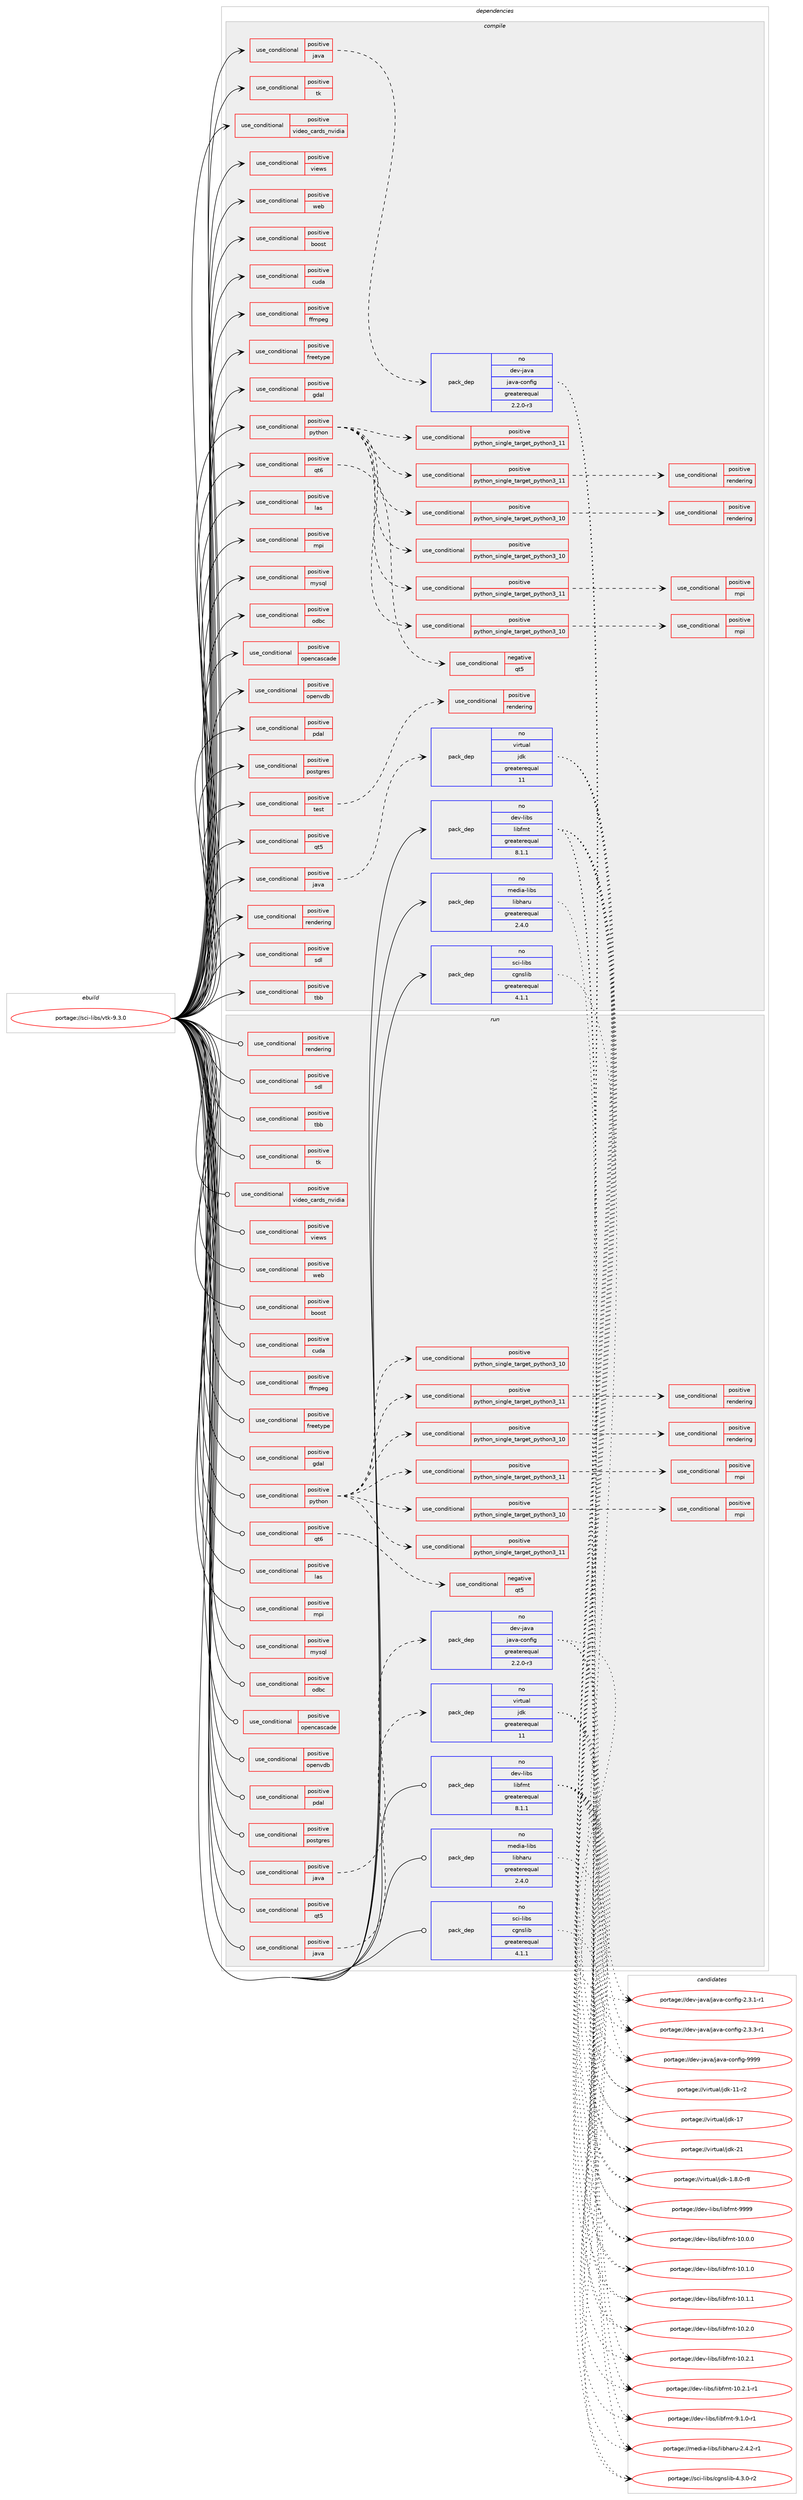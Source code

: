 digraph prolog {

# *************
# Graph options
# *************

newrank=true;
concentrate=true;
compound=true;
graph [rankdir=LR,fontname=Helvetica,fontsize=10,ranksep=1.5];#, ranksep=2.5, nodesep=0.2];
edge  [arrowhead=vee];
node  [fontname=Helvetica,fontsize=10];

# **********
# The ebuild
# **********

subgraph cluster_leftcol {
color=gray;
rank=same;
label=<<i>ebuild</i>>;
id [label="portage://sci-libs/vtk-9.3.0", color=red, width=4, href="../sci-libs/vtk-9.3.0.svg"];
}

# ****************
# The dependencies
# ****************

subgraph cluster_midcol {
color=gray;
label=<<i>dependencies</i>>;
subgraph cluster_compile {
fillcolor="#eeeeee";
style=filled;
label=<<i>compile</i>>;
subgraph cond11267 {
dependency16524 [label=<<TABLE BORDER="0" CELLBORDER="1" CELLSPACING="0" CELLPADDING="4"><TR><TD ROWSPAN="3" CELLPADDING="10">use_conditional</TD></TR><TR><TD>positive</TD></TR><TR><TD>boost</TD></TR></TABLE>>, shape=none, color=red];
# *** BEGIN UNKNOWN DEPENDENCY TYPE (TODO) ***
# dependency16524 -> package_dependency(portage://sci-libs/vtk-9.3.0,install,no,dev-libs,boost,none,[,,],any_same_slot,[use(optenable(mpi),none)])
# *** END UNKNOWN DEPENDENCY TYPE (TODO) ***

}
id:e -> dependency16524:w [weight=20,style="solid",arrowhead="vee"];
subgraph cond11268 {
dependency16525 [label=<<TABLE BORDER="0" CELLBORDER="1" CELLSPACING="0" CELLPADDING="4"><TR><TD ROWSPAN="3" CELLPADDING="10">use_conditional</TD></TR><TR><TD>positive</TD></TR><TR><TD>cuda</TD></TR></TABLE>>, shape=none, color=red];
# *** BEGIN UNKNOWN DEPENDENCY TYPE (TODO) ***
# dependency16525 -> package_dependency(portage://sci-libs/vtk-9.3.0,install,no,dev-util,nvidia-cuda-toolkit,none,[,,],any_same_slot,[])
# *** END UNKNOWN DEPENDENCY TYPE (TODO) ***

}
id:e -> dependency16525:w [weight=20,style="solid",arrowhead="vee"];
subgraph cond11269 {
dependency16526 [label=<<TABLE BORDER="0" CELLBORDER="1" CELLSPACING="0" CELLPADDING="4"><TR><TD ROWSPAN="3" CELLPADDING="10">use_conditional</TD></TR><TR><TD>positive</TD></TR><TR><TD>ffmpeg</TD></TR></TABLE>>, shape=none, color=red];
# *** BEGIN UNKNOWN DEPENDENCY TYPE (TODO) ***
# dependency16526 -> package_dependency(portage://sci-libs/vtk-9.3.0,install,no,media-video,ffmpeg,none,[,,],any_same_slot,[])
# *** END UNKNOWN DEPENDENCY TYPE (TODO) ***

}
id:e -> dependency16526:w [weight=20,style="solid",arrowhead="vee"];
subgraph cond11270 {
dependency16527 [label=<<TABLE BORDER="0" CELLBORDER="1" CELLSPACING="0" CELLPADDING="4"><TR><TD ROWSPAN="3" CELLPADDING="10">use_conditional</TD></TR><TR><TD>positive</TD></TR><TR><TD>freetype</TD></TR></TABLE>>, shape=none, color=red];
# *** BEGIN UNKNOWN DEPENDENCY TYPE (TODO) ***
# dependency16527 -> package_dependency(portage://sci-libs/vtk-9.3.0,install,no,media-libs,fontconfig,none,[,,],[],[])
# *** END UNKNOWN DEPENDENCY TYPE (TODO) ***

}
id:e -> dependency16527:w [weight=20,style="solid",arrowhead="vee"];
subgraph cond11271 {
dependency16528 [label=<<TABLE BORDER="0" CELLBORDER="1" CELLSPACING="0" CELLPADDING="4"><TR><TD ROWSPAN="3" CELLPADDING="10">use_conditional</TD></TR><TR><TD>positive</TD></TR><TR><TD>gdal</TD></TR></TABLE>>, shape=none, color=red];
# *** BEGIN UNKNOWN DEPENDENCY TYPE (TODO) ***
# dependency16528 -> package_dependency(portage://sci-libs/vtk-9.3.0,install,no,sci-libs,gdal,none,[,,],any_same_slot,[])
# *** END UNKNOWN DEPENDENCY TYPE (TODO) ***

}
id:e -> dependency16528:w [weight=20,style="solid",arrowhead="vee"];
subgraph cond11272 {
dependency16529 [label=<<TABLE BORDER="0" CELLBORDER="1" CELLSPACING="0" CELLPADDING="4"><TR><TD ROWSPAN="3" CELLPADDING="10">use_conditional</TD></TR><TR><TD>positive</TD></TR><TR><TD>java</TD></TR></TABLE>>, shape=none, color=red];
subgraph pack5094 {
dependency16530 [label=<<TABLE BORDER="0" CELLBORDER="1" CELLSPACING="0" CELLPADDING="4" WIDTH="220"><TR><TD ROWSPAN="6" CELLPADDING="30">pack_dep</TD></TR><TR><TD WIDTH="110">no</TD></TR><TR><TD>dev-java</TD></TR><TR><TD>java-config</TD></TR><TR><TD>greaterequal</TD></TR><TR><TD>2.2.0-r3</TD></TR></TABLE>>, shape=none, color=blue];
}
dependency16529:e -> dependency16530:w [weight=20,style="dashed",arrowhead="vee"];
}
id:e -> dependency16529:w [weight=20,style="solid",arrowhead="vee"];
subgraph cond11273 {
dependency16531 [label=<<TABLE BORDER="0" CELLBORDER="1" CELLSPACING="0" CELLPADDING="4"><TR><TD ROWSPAN="3" CELLPADDING="10">use_conditional</TD></TR><TR><TD>positive</TD></TR><TR><TD>java</TD></TR></TABLE>>, shape=none, color=red];
subgraph pack5095 {
dependency16532 [label=<<TABLE BORDER="0" CELLBORDER="1" CELLSPACING="0" CELLPADDING="4" WIDTH="220"><TR><TD ROWSPAN="6" CELLPADDING="30">pack_dep</TD></TR><TR><TD WIDTH="110">no</TD></TR><TR><TD>virtual</TD></TR><TR><TD>jdk</TD></TR><TR><TD>greaterequal</TD></TR><TR><TD>11</TD></TR></TABLE>>, shape=none, color=blue];
}
dependency16531:e -> dependency16532:w [weight=20,style="dashed",arrowhead="vee"];
}
id:e -> dependency16531:w [weight=20,style="solid",arrowhead="vee"];
subgraph cond11274 {
dependency16533 [label=<<TABLE BORDER="0" CELLBORDER="1" CELLSPACING="0" CELLPADDING="4"><TR><TD ROWSPAN="3" CELLPADDING="10">use_conditional</TD></TR><TR><TD>positive</TD></TR><TR><TD>las</TD></TR></TABLE>>, shape=none, color=red];
# *** BEGIN UNKNOWN DEPENDENCY TYPE (TODO) ***
# dependency16533 -> package_dependency(portage://sci-libs/vtk-9.3.0,install,no,sci-geosciences,liblas,none,[,,],[],[])
# *** END UNKNOWN DEPENDENCY TYPE (TODO) ***

}
id:e -> dependency16533:w [weight=20,style="solid",arrowhead="vee"];
subgraph cond11275 {
dependency16534 [label=<<TABLE BORDER="0" CELLBORDER="1" CELLSPACING="0" CELLPADDING="4"><TR><TD ROWSPAN="3" CELLPADDING="10">use_conditional</TD></TR><TR><TD>positive</TD></TR><TR><TD>mpi</TD></TR></TABLE>>, shape=none, color=red];
# *** BEGIN UNKNOWN DEPENDENCY TYPE (TODO) ***
# dependency16534 -> package_dependency(portage://sci-libs/vtk-9.3.0,install,no,virtual,mpi,none,[,,],[],[use(enable(cxx),none),use(enable(romio),none)])
# *** END UNKNOWN DEPENDENCY TYPE (TODO) ***

}
id:e -> dependency16534:w [weight=20,style="solid",arrowhead="vee"];
subgraph cond11276 {
dependency16535 [label=<<TABLE BORDER="0" CELLBORDER="1" CELLSPACING="0" CELLPADDING="4"><TR><TD ROWSPAN="3" CELLPADDING="10">use_conditional</TD></TR><TR><TD>positive</TD></TR><TR><TD>mysql</TD></TR></TABLE>>, shape=none, color=red];
# *** BEGIN UNKNOWN DEPENDENCY TYPE (TODO) ***
# dependency16535 -> package_dependency(portage://sci-libs/vtk-9.3.0,install,no,dev-db,mariadb-connector-c,none,[,,],[],[])
# *** END UNKNOWN DEPENDENCY TYPE (TODO) ***

}
id:e -> dependency16535:w [weight=20,style="solid",arrowhead="vee"];
subgraph cond11277 {
dependency16536 [label=<<TABLE BORDER="0" CELLBORDER="1" CELLSPACING="0" CELLPADDING="4"><TR><TD ROWSPAN="3" CELLPADDING="10">use_conditional</TD></TR><TR><TD>positive</TD></TR><TR><TD>odbc</TD></TR></TABLE>>, shape=none, color=red];
# *** BEGIN UNKNOWN DEPENDENCY TYPE (TODO) ***
# dependency16536 -> package_dependency(portage://sci-libs/vtk-9.3.0,install,no,dev-db,unixODBC,none,[,,],[],[])
# *** END UNKNOWN DEPENDENCY TYPE (TODO) ***

}
id:e -> dependency16536:w [weight=20,style="solid",arrowhead="vee"];
subgraph cond11278 {
dependency16537 [label=<<TABLE BORDER="0" CELLBORDER="1" CELLSPACING="0" CELLPADDING="4"><TR><TD ROWSPAN="3" CELLPADDING="10">use_conditional</TD></TR><TR><TD>positive</TD></TR><TR><TD>opencascade</TD></TR></TABLE>>, shape=none, color=red];
# *** BEGIN UNKNOWN DEPENDENCY TYPE (TODO) ***
# dependency16537 -> package_dependency(portage://sci-libs/vtk-9.3.0,install,no,sci-libs,opencascade,none,[,,],any_same_slot,[])
# *** END UNKNOWN DEPENDENCY TYPE (TODO) ***

}
id:e -> dependency16537:w [weight=20,style="solid",arrowhead="vee"];
subgraph cond11279 {
dependency16538 [label=<<TABLE BORDER="0" CELLBORDER="1" CELLSPACING="0" CELLPADDING="4"><TR><TD ROWSPAN="3" CELLPADDING="10">use_conditional</TD></TR><TR><TD>positive</TD></TR><TR><TD>openvdb</TD></TR></TABLE>>, shape=none, color=red];
# *** BEGIN UNKNOWN DEPENDENCY TYPE (TODO) ***
# dependency16538 -> package_dependency(portage://sci-libs/vtk-9.3.0,install,no,media-gfx,openvdb,none,[,,],any_same_slot,[])
# *** END UNKNOWN DEPENDENCY TYPE (TODO) ***

}
id:e -> dependency16538:w [weight=20,style="solid",arrowhead="vee"];
subgraph cond11280 {
dependency16539 [label=<<TABLE BORDER="0" CELLBORDER="1" CELLSPACING="0" CELLPADDING="4"><TR><TD ROWSPAN="3" CELLPADDING="10">use_conditional</TD></TR><TR><TD>positive</TD></TR><TR><TD>pdal</TD></TR></TABLE>>, shape=none, color=red];
# *** BEGIN UNKNOWN DEPENDENCY TYPE (TODO) ***
# dependency16539 -> package_dependency(portage://sci-libs/vtk-9.3.0,install,no,sci-libs,pdal,none,[,,],any_same_slot,[])
# *** END UNKNOWN DEPENDENCY TYPE (TODO) ***

}
id:e -> dependency16539:w [weight=20,style="solid",arrowhead="vee"];
subgraph cond11281 {
dependency16540 [label=<<TABLE BORDER="0" CELLBORDER="1" CELLSPACING="0" CELLPADDING="4"><TR><TD ROWSPAN="3" CELLPADDING="10">use_conditional</TD></TR><TR><TD>positive</TD></TR><TR><TD>postgres</TD></TR></TABLE>>, shape=none, color=red];
# *** BEGIN UNKNOWN DEPENDENCY TYPE (TODO) ***
# dependency16540 -> package_dependency(portage://sci-libs/vtk-9.3.0,install,no,dev-db,postgresql,none,[,,],any_same_slot,[])
# *** END UNKNOWN DEPENDENCY TYPE (TODO) ***

}
id:e -> dependency16540:w [weight=20,style="solid",arrowhead="vee"];
subgraph cond11282 {
dependency16541 [label=<<TABLE BORDER="0" CELLBORDER="1" CELLSPACING="0" CELLPADDING="4"><TR><TD ROWSPAN="3" CELLPADDING="10">use_conditional</TD></TR><TR><TD>positive</TD></TR><TR><TD>python</TD></TR></TABLE>>, shape=none, color=red];
subgraph cond11283 {
dependency16542 [label=<<TABLE BORDER="0" CELLBORDER="1" CELLSPACING="0" CELLPADDING="4"><TR><TD ROWSPAN="3" CELLPADDING="10">use_conditional</TD></TR><TR><TD>positive</TD></TR><TR><TD>python_single_target_python3_10</TD></TR></TABLE>>, shape=none, color=red];
# *** BEGIN UNKNOWN DEPENDENCY TYPE (TODO) ***
# dependency16542 -> package_dependency(portage://sci-libs/vtk-9.3.0,install,no,dev-lang,python,none,[,,],[slot(3.10)],[])
# *** END UNKNOWN DEPENDENCY TYPE (TODO) ***

}
dependency16541:e -> dependency16542:w [weight=20,style="dashed",arrowhead="vee"];
subgraph cond11284 {
dependency16543 [label=<<TABLE BORDER="0" CELLBORDER="1" CELLSPACING="0" CELLPADDING="4"><TR><TD ROWSPAN="3" CELLPADDING="10">use_conditional</TD></TR><TR><TD>positive</TD></TR><TR><TD>python_single_target_python3_11</TD></TR></TABLE>>, shape=none, color=red];
# *** BEGIN UNKNOWN DEPENDENCY TYPE (TODO) ***
# dependency16543 -> package_dependency(portage://sci-libs/vtk-9.3.0,install,no,dev-lang,python,none,[,,],[slot(3.11)],[])
# *** END UNKNOWN DEPENDENCY TYPE (TODO) ***

}
dependency16541:e -> dependency16543:w [weight=20,style="dashed",arrowhead="vee"];
subgraph cond11285 {
dependency16544 [label=<<TABLE BORDER="0" CELLBORDER="1" CELLSPACING="0" CELLPADDING="4"><TR><TD ROWSPAN="3" CELLPADDING="10">use_conditional</TD></TR><TR><TD>positive</TD></TR><TR><TD>python_single_target_python3_10</TD></TR></TABLE>>, shape=none, color=red];
subgraph cond11286 {
dependency16545 [label=<<TABLE BORDER="0" CELLBORDER="1" CELLSPACING="0" CELLPADDING="4"><TR><TD ROWSPAN="3" CELLPADDING="10">use_conditional</TD></TR><TR><TD>positive</TD></TR><TR><TD>mpi</TD></TR></TABLE>>, shape=none, color=red];
# *** BEGIN UNKNOWN DEPENDENCY TYPE (TODO) ***
# dependency16545 -> package_dependency(portage://sci-libs/vtk-9.3.0,install,no,dev-python,mpi4py,none,[,,],[],[use(enable(python_targets_python3_10),negative)])
# *** END UNKNOWN DEPENDENCY TYPE (TODO) ***

}
dependency16544:e -> dependency16545:w [weight=20,style="dashed",arrowhead="vee"];
}
dependency16541:e -> dependency16544:w [weight=20,style="dashed",arrowhead="vee"];
subgraph cond11287 {
dependency16546 [label=<<TABLE BORDER="0" CELLBORDER="1" CELLSPACING="0" CELLPADDING="4"><TR><TD ROWSPAN="3" CELLPADDING="10">use_conditional</TD></TR><TR><TD>positive</TD></TR><TR><TD>python_single_target_python3_11</TD></TR></TABLE>>, shape=none, color=red];
subgraph cond11288 {
dependency16547 [label=<<TABLE BORDER="0" CELLBORDER="1" CELLSPACING="0" CELLPADDING="4"><TR><TD ROWSPAN="3" CELLPADDING="10">use_conditional</TD></TR><TR><TD>positive</TD></TR><TR><TD>mpi</TD></TR></TABLE>>, shape=none, color=red];
# *** BEGIN UNKNOWN DEPENDENCY TYPE (TODO) ***
# dependency16547 -> package_dependency(portage://sci-libs/vtk-9.3.0,install,no,dev-python,mpi4py,none,[,,],[],[use(enable(python_targets_python3_11),negative)])
# *** END UNKNOWN DEPENDENCY TYPE (TODO) ***

}
dependency16546:e -> dependency16547:w [weight=20,style="dashed",arrowhead="vee"];
}
dependency16541:e -> dependency16546:w [weight=20,style="dashed",arrowhead="vee"];
subgraph cond11289 {
dependency16548 [label=<<TABLE BORDER="0" CELLBORDER="1" CELLSPACING="0" CELLPADDING="4"><TR><TD ROWSPAN="3" CELLPADDING="10">use_conditional</TD></TR><TR><TD>positive</TD></TR><TR><TD>python_single_target_python3_10</TD></TR></TABLE>>, shape=none, color=red];
subgraph cond11290 {
dependency16549 [label=<<TABLE BORDER="0" CELLBORDER="1" CELLSPACING="0" CELLPADDING="4"><TR><TD ROWSPAN="3" CELLPADDING="10">use_conditional</TD></TR><TR><TD>positive</TD></TR><TR><TD>rendering</TD></TR></TABLE>>, shape=none, color=red];
# *** BEGIN UNKNOWN DEPENDENCY TYPE (TODO) ***
# dependency16549 -> package_dependency(portage://sci-libs/vtk-9.3.0,install,no,dev-python,matplotlib,none,[,,],[],[use(enable(python_targets_python3_10),negative)])
# *** END UNKNOWN DEPENDENCY TYPE (TODO) ***

}
dependency16548:e -> dependency16549:w [weight=20,style="dashed",arrowhead="vee"];
}
dependency16541:e -> dependency16548:w [weight=20,style="dashed",arrowhead="vee"];
subgraph cond11291 {
dependency16550 [label=<<TABLE BORDER="0" CELLBORDER="1" CELLSPACING="0" CELLPADDING="4"><TR><TD ROWSPAN="3" CELLPADDING="10">use_conditional</TD></TR><TR><TD>positive</TD></TR><TR><TD>python_single_target_python3_11</TD></TR></TABLE>>, shape=none, color=red];
subgraph cond11292 {
dependency16551 [label=<<TABLE BORDER="0" CELLBORDER="1" CELLSPACING="0" CELLPADDING="4"><TR><TD ROWSPAN="3" CELLPADDING="10">use_conditional</TD></TR><TR><TD>positive</TD></TR><TR><TD>rendering</TD></TR></TABLE>>, shape=none, color=red];
# *** BEGIN UNKNOWN DEPENDENCY TYPE (TODO) ***
# dependency16551 -> package_dependency(portage://sci-libs/vtk-9.3.0,install,no,dev-python,matplotlib,none,[,,],[],[use(enable(python_targets_python3_11),negative)])
# *** END UNKNOWN DEPENDENCY TYPE (TODO) ***

}
dependency16550:e -> dependency16551:w [weight=20,style="dashed",arrowhead="vee"];
}
dependency16541:e -> dependency16550:w [weight=20,style="dashed",arrowhead="vee"];
}
id:e -> dependency16541:w [weight=20,style="solid",arrowhead="vee"];
subgraph cond11293 {
dependency16552 [label=<<TABLE BORDER="0" CELLBORDER="1" CELLSPACING="0" CELLPADDING="4"><TR><TD ROWSPAN="3" CELLPADDING="10">use_conditional</TD></TR><TR><TD>positive</TD></TR><TR><TD>qt5</TD></TR></TABLE>>, shape=none, color=red];
# *** BEGIN UNKNOWN DEPENDENCY TYPE (TODO) ***
# dependency16552 -> package_dependency(portage://sci-libs/vtk-9.3.0,install,no,dev-qt,qtcore,none,[,,],[slot(5)],[])
# *** END UNKNOWN DEPENDENCY TYPE (TODO) ***

# *** BEGIN UNKNOWN DEPENDENCY TYPE (TODO) ***
# dependency16552 -> package_dependency(portage://sci-libs/vtk-9.3.0,install,no,dev-qt,qtopengl,none,[,,],[slot(5)],[])
# *** END UNKNOWN DEPENDENCY TYPE (TODO) ***

# *** BEGIN UNKNOWN DEPENDENCY TYPE (TODO) ***
# dependency16552 -> package_dependency(portage://sci-libs/vtk-9.3.0,install,no,dev-qt,qtquickcontrols2,none,[,,],[slot(5)],[])
# *** END UNKNOWN DEPENDENCY TYPE (TODO) ***

# *** BEGIN UNKNOWN DEPENDENCY TYPE (TODO) ***
# dependency16552 -> package_dependency(portage://sci-libs/vtk-9.3.0,install,no,dev-qt,qtsql,none,[,,],[slot(5)],[])
# *** END UNKNOWN DEPENDENCY TYPE (TODO) ***

# *** BEGIN UNKNOWN DEPENDENCY TYPE (TODO) ***
# dependency16552 -> package_dependency(portage://sci-libs/vtk-9.3.0,install,no,dev-qt,qtwidgets,none,[,,],[slot(5)],[])
# *** END UNKNOWN DEPENDENCY TYPE (TODO) ***

}
id:e -> dependency16552:w [weight=20,style="solid",arrowhead="vee"];
subgraph cond11294 {
dependency16553 [label=<<TABLE BORDER="0" CELLBORDER="1" CELLSPACING="0" CELLPADDING="4"><TR><TD ROWSPAN="3" CELLPADDING="10">use_conditional</TD></TR><TR><TD>positive</TD></TR><TR><TD>qt6</TD></TR></TABLE>>, shape=none, color=red];
subgraph cond11295 {
dependency16554 [label=<<TABLE BORDER="0" CELLBORDER="1" CELLSPACING="0" CELLPADDING="4"><TR><TD ROWSPAN="3" CELLPADDING="10">use_conditional</TD></TR><TR><TD>negative</TD></TR><TR><TD>qt5</TD></TR></TABLE>>, shape=none, color=red];
# *** BEGIN UNKNOWN DEPENDENCY TYPE (TODO) ***
# dependency16554 -> package_dependency(portage://sci-libs/vtk-9.3.0,install,no,dev-qt,qtbase,none,[,,],[slot(6)],[use(enable(gui),none),use(enable(opengl),none),use(enable(sql),none),use(enable(widgets),none)])
# *** END UNKNOWN DEPENDENCY TYPE (TODO) ***

# *** BEGIN UNKNOWN DEPENDENCY TYPE (TODO) ***
# dependency16554 -> package_dependency(portage://sci-libs/vtk-9.3.0,install,no,dev-qt,qtdeclarative,none,[,,],[slot(6)],[use(enable(opengl),none)])
# *** END UNKNOWN DEPENDENCY TYPE (TODO) ***

# *** BEGIN UNKNOWN DEPENDENCY TYPE (TODO) ***
# dependency16554 -> package_dependency(portage://sci-libs/vtk-9.3.0,install,no,dev-qt,qtshadertools,none,[,,],[slot(6)],[])
# *** END UNKNOWN DEPENDENCY TYPE (TODO) ***

# *** BEGIN UNKNOWN DEPENDENCY TYPE (TODO) ***
# dependency16554 -> package_dependency(portage://sci-libs/vtk-9.3.0,install,no,x11-libs,libxkbcommon,none,[,,],[],[])
# *** END UNKNOWN DEPENDENCY TYPE (TODO) ***

}
dependency16553:e -> dependency16554:w [weight=20,style="dashed",arrowhead="vee"];
}
id:e -> dependency16553:w [weight=20,style="solid",arrowhead="vee"];
subgraph cond11296 {
dependency16555 [label=<<TABLE BORDER="0" CELLBORDER="1" CELLSPACING="0" CELLPADDING="4"><TR><TD ROWSPAN="3" CELLPADDING="10">use_conditional</TD></TR><TR><TD>positive</TD></TR><TR><TD>rendering</TD></TR></TABLE>>, shape=none, color=red];
# *** BEGIN UNKNOWN DEPENDENCY TYPE (TODO) ***
# dependency16555 -> package_dependency(portage://sci-libs/vtk-9.3.0,install,no,media-libs,glew,none,[,,],any_same_slot,[])
# *** END UNKNOWN DEPENDENCY TYPE (TODO) ***

# *** BEGIN UNKNOWN DEPENDENCY TYPE (TODO) ***
# dependency16555 -> package_dependency(portage://sci-libs/vtk-9.3.0,install,no,virtual,opengl,none,[,,],[],[])
# *** END UNKNOWN DEPENDENCY TYPE (TODO) ***

# *** BEGIN UNKNOWN DEPENDENCY TYPE (TODO) ***
# dependency16555 -> package_dependency(portage://sci-libs/vtk-9.3.0,install,no,x11-libs,gl2ps,none,[,,],[],[])
# *** END UNKNOWN DEPENDENCY TYPE (TODO) ***

# *** BEGIN UNKNOWN DEPENDENCY TYPE (TODO) ***
# dependency16555 -> package_dependency(portage://sci-libs/vtk-9.3.0,install,no,x11-libs,libICE,none,[,,],[],[])
# *** END UNKNOWN DEPENDENCY TYPE (TODO) ***

# *** BEGIN UNKNOWN DEPENDENCY TYPE (TODO) ***
# dependency16555 -> package_dependency(portage://sci-libs/vtk-9.3.0,install,no,x11-libs,libXcursor,none,[,,],[],[])
# *** END UNKNOWN DEPENDENCY TYPE (TODO) ***

# *** BEGIN UNKNOWN DEPENDENCY TYPE (TODO) ***
# dependency16555 -> package_dependency(portage://sci-libs/vtk-9.3.0,install,no,x11-libs,libXext,none,[,,],[],[])
# *** END UNKNOWN DEPENDENCY TYPE (TODO) ***

}
id:e -> dependency16555:w [weight=20,style="solid",arrowhead="vee"];
subgraph cond11297 {
dependency16556 [label=<<TABLE BORDER="0" CELLBORDER="1" CELLSPACING="0" CELLPADDING="4"><TR><TD ROWSPAN="3" CELLPADDING="10">use_conditional</TD></TR><TR><TD>positive</TD></TR><TR><TD>sdl</TD></TR></TABLE>>, shape=none, color=red];
# *** BEGIN UNKNOWN DEPENDENCY TYPE (TODO) ***
# dependency16556 -> package_dependency(portage://sci-libs/vtk-9.3.0,install,no,media-libs,libsdl2,none,[,,],[],[])
# *** END UNKNOWN DEPENDENCY TYPE (TODO) ***

}
id:e -> dependency16556:w [weight=20,style="solid",arrowhead="vee"];
subgraph cond11298 {
dependency16557 [label=<<TABLE BORDER="0" CELLBORDER="1" CELLSPACING="0" CELLPADDING="4"><TR><TD ROWSPAN="3" CELLPADDING="10">use_conditional</TD></TR><TR><TD>positive</TD></TR><TR><TD>tbb</TD></TR></TABLE>>, shape=none, color=red];
# *** BEGIN UNKNOWN DEPENDENCY TYPE (TODO) ***
# dependency16557 -> package_dependency(portage://sci-libs/vtk-9.3.0,install,no,dev-cpp,tbb,none,[,,],any_same_slot,[])
# *** END UNKNOWN DEPENDENCY TYPE (TODO) ***

}
id:e -> dependency16557:w [weight=20,style="solid",arrowhead="vee"];
subgraph cond11299 {
dependency16558 [label=<<TABLE BORDER="0" CELLBORDER="1" CELLSPACING="0" CELLPADDING="4"><TR><TD ROWSPAN="3" CELLPADDING="10">use_conditional</TD></TR><TR><TD>positive</TD></TR><TR><TD>test</TD></TR></TABLE>>, shape=none, color=red];
# *** BEGIN UNKNOWN DEPENDENCY TYPE (TODO) ***
# dependency16558 -> package_dependency(portage://sci-libs/vtk-9.3.0,install,no,media-libs,glew,none,[,,],[],[])
# *** END UNKNOWN DEPENDENCY TYPE (TODO) ***

# *** BEGIN UNKNOWN DEPENDENCY TYPE (TODO) ***
# dependency16558 -> package_dependency(portage://sci-libs/vtk-9.3.0,install,no,x11-libs,libXcursor,none,[,,],[],[])
# *** END UNKNOWN DEPENDENCY TYPE (TODO) ***

subgraph cond11300 {
dependency16559 [label=<<TABLE BORDER="0" CELLBORDER="1" CELLSPACING="0" CELLPADDING="4"><TR><TD ROWSPAN="3" CELLPADDING="10">use_conditional</TD></TR><TR><TD>positive</TD></TR><TR><TD>rendering</TD></TR></TABLE>>, shape=none, color=red];
# *** BEGIN UNKNOWN DEPENDENCY TYPE (TODO) ***
# dependency16559 -> package_dependency(portage://sci-libs/vtk-9.3.0,install,no,media-libs,freeglut,none,[,,],[],[])
# *** END UNKNOWN DEPENDENCY TYPE (TODO) ***

}
dependency16558:e -> dependency16559:w [weight=20,style="dashed",arrowhead="vee"];
}
id:e -> dependency16558:w [weight=20,style="solid",arrowhead="vee"];
subgraph cond11301 {
dependency16560 [label=<<TABLE BORDER="0" CELLBORDER="1" CELLSPACING="0" CELLPADDING="4"><TR><TD ROWSPAN="3" CELLPADDING="10">use_conditional</TD></TR><TR><TD>positive</TD></TR><TR><TD>tk</TD></TR></TABLE>>, shape=none, color=red];
# *** BEGIN UNKNOWN DEPENDENCY TYPE (TODO) ***
# dependency16560 -> package_dependency(portage://sci-libs/vtk-9.3.0,install,no,dev-lang,tk,none,[,,],any_same_slot,[])
# *** END UNKNOWN DEPENDENCY TYPE (TODO) ***

}
id:e -> dependency16560:w [weight=20,style="solid",arrowhead="vee"];
subgraph cond11302 {
dependency16561 [label=<<TABLE BORDER="0" CELLBORDER="1" CELLSPACING="0" CELLPADDING="4"><TR><TD ROWSPAN="3" CELLPADDING="10">use_conditional</TD></TR><TR><TD>positive</TD></TR><TR><TD>video_cards_nvidia</TD></TR></TABLE>>, shape=none, color=red];
# *** BEGIN UNKNOWN DEPENDENCY TYPE (TODO) ***
# dependency16561 -> package_dependency(portage://sci-libs/vtk-9.3.0,install,no,x11-drivers,nvidia-drivers,none,[,,],[],[use(enable(tools),none),use(enable(static-libs),none)])
# *** END UNKNOWN DEPENDENCY TYPE (TODO) ***

}
id:e -> dependency16561:w [weight=20,style="solid",arrowhead="vee"];
subgraph cond11303 {
dependency16562 [label=<<TABLE BORDER="0" CELLBORDER="1" CELLSPACING="0" CELLPADDING="4"><TR><TD ROWSPAN="3" CELLPADDING="10">use_conditional</TD></TR><TR><TD>positive</TD></TR><TR><TD>views</TD></TR></TABLE>>, shape=none, color=red];
# *** BEGIN UNKNOWN DEPENDENCY TYPE (TODO) ***
# dependency16562 -> package_dependency(portage://sci-libs/vtk-9.3.0,install,no,x11-libs,libICE,none,[,,],[],[])
# *** END UNKNOWN DEPENDENCY TYPE (TODO) ***

# *** BEGIN UNKNOWN DEPENDENCY TYPE (TODO) ***
# dependency16562 -> package_dependency(portage://sci-libs/vtk-9.3.0,install,no,x11-libs,libXext,none,[,,],[],[])
# *** END UNKNOWN DEPENDENCY TYPE (TODO) ***

}
id:e -> dependency16562:w [weight=20,style="solid",arrowhead="vee"];
subgraph cond11304 {
dependency16563 [label=<<TABLE BORDER="0" CELLBORDER="1" CELLSPACING="0" CELLPADDING="4"><TR><TD ROWSPAN="3" CELLPADDING="10">use_conditional</TD></TR><TR><TD>positive</TD></TR><TR><TD>web</TD></TR></TABLE>>, shape=none, color=red];
# *** BEGIN UNKNOWN DEPENDENCY TYPE (TODO) ***
# dependency16563 -> package_dependency(portage://sci-libs/vtk-9.3.0,install,no,app-admin,webapp-config,none,[,,],[],[])
# *** END UNKNOWN DEPENDENCY TYPE (TODO) ***

}
id:e -> dependency16563:w [weight=20,style="solid",arrowhead="vee"];
# *** BEGIN UNKNOWN DEPENDENCY TYPE (TODO) ***
# id -> package_dependency(portage://sci-libs/vtk-9.3.0,install,no,app-arch,lz4,none,[,,],any_same_slot,[])
# *** END UNKNOWN DEPENDENCY TYPE (TODO) ***

# *** BEGIN UNKNOWN DEPENDENCY TYPE (TODO) ***
# id -> package_dependency(portage://sci-libs/vtk-9.3.0,install,no,app-arch,xz-utils,none,[,,],[],[])
# *** END UNKNOWN DEPENDENCY TYPE (TODO) ***

# *** BEGIN UNKNOWN DEPENDENCY TYPE (TODO) ***
# id -> package_dependency(portage://sci-libs/vtk-9.3.0,install,no,dev-cpp,cli11,none,[,,],[],[])
# *** END UNKNOWN DEPENDENCY TYPE (TODO) ***

# *** BEGIN UNKNOWN DEPENDENCY TYPE (TODO) ***
# id -> package_dependency(portage://sci-libs/vtk-9.3.0,install,no,dev-cpp,eigen,none,[,,],[],[])
# *** END UNKNOWN DEPENDENCY TYPE (TODO) ***

# *** BEGIN UNKNOWN DEPENDENCY TYPE (TODO) ***
# id -> package_dependency(portage://sci-libs/vtk-9.3.0,install,no,dev-cpp,nlohmann_json,none,[,,],[],[])
# *** END UNKNOWN DEPENDENCY TYPE (TODO) ***

# *** BEGIN UNKNOWN DEPENDENCY TYPE (TODO) ***
# id -> package_dependency(portage://sci-libs/vtk-9.3.0,install,no,dev-db,sqlite,none,[,,],[slot(3)],[])
# *** END UNKNOWN DEPENDENCY TYPE (TODO) ***

# *** BEGIN UNKNOWN DEPENDENCY TYPE (TODO) ***
# id -> package_dependency(portage://sci-libs/vtk-9.3.0,install,no,dev-libs,double-conversion,none,[,,],any_same_slot,[])
# *** END UNKNOWN DEPENDENCY TYPE (TODO) ***

# *** BEGIN UNKNOWN DEPENDENCY TYPE (TODO) ***
# id -> package_dependency(portage://sci-libs/vtk-9.3.0,install,no,dev-libs,expat,none,[,,],[],[])
# *** END UNKNOWN DEPENDENCY TYPE (TODO) ***

# *** BEGIN UNKNOWN DEPENDENCY TYPE (TODO) ***
# id -> package_dependency(portage://sci-libs/vtk-9.3.0,install,no,dev-libs,icu,none,[,,],any_same_slot,[])
# *** END UNKNOWN DEPENDENCY TYPE (TODO) ***

# *** BEGIN UNKNOWN DEPENDENCY TYPE (TODO) ***
# id -> package_dependency(portage://sci-libs/vtk-9.3.0,install,no,dev-libs,jsoncpp,none,[,,],any_same_slot,[])
# *** END UNKNOWN DEPENDENCY TYPE (TODO) ***

subgraph pack5096 {
dependency16564 [label=<<TABLE BORDER="0" CELLBORDER="1" CELLSPACING="0" CELLPADDING="4" WIDTH="220"><TR><TD ROWSPAN="6" CELLPADDING="30">pack_dep</TD></TR><TR><TD WIDTH="110">no</TD></TR><TR><TD>dev-libs</TD></TR><TR><TD>libfmt</TD></TR><TR><TD>greaterequal</TD></TR><TR><TD>8.1.1</TD></TR></TABLE>>, shape=none, color=blue];
}
id:e -> dependency16564:w [weight=20,style="solid",arrowhead="vee"];
# *** BEGIN UNKNOWN DEPENDENCY TYPE (TODO) ***
# id -> package_dependency(portage://sci-libs/vtk-9.3.0,install,no,dev-libs,libxml2,none,[,,],[slot(2)],[])
# *** END UNKNOWN DEPENDENCY TYPE (TODO) ***

# *** BEGIN UNKNOWN DEPENDENCY TYPE (TODO) ***
# id -> package_dependency(portage://sci-libs/vtk-9.3.0,install,no,dev-libs,libzip,none,[,,],any_same_slot,[])
# *** END UNKNOWN DEPENDENCY TYPE (TODO) ***

# *** BEGIN UNKNOWN DEPENDENCY TYPE (TODO) ***
# id -> package_dependency(portage://sci-libs/vtk-9.3.0,install,no,dev-libs,pegtl,none,[,,],[],[])
# *** END UNKNOWN DEPENDENCY TYPE (TODO) ***

# *** BEGIN UNKNOWN DEPENDENCY TYPE (TODO) ***
# id -> package_dependency(portage://sci-libs/vtk-9.3.0,install,no,dev-libs,pugixml,none,[,,],[],[])
# *** END UNKNOWN DEPENDENCY TYPE (TODO) ***

# *** BEGIN UNKNOWN DEPENDENCY TYPE (TODO) ***
# id -> package_dependency(portage://sci-libs/vtk-9.3.0,install,no,dev-libs,utfcpp,none,[,,],[],[])
# *** END UNKNOWN DEPENDENCY TYPE (TODO) ***

# *** BEGIN UNKNOWN DEPENDENCY TYPE (TODO) ***
# id -> package_dependency(portage://sci-libs/vtk-9.3.0,install,no,media-libs,freetype,none,[,,],[],[])
# *** END UNKNOWN DEPENDENCY TYPE (TODO) ***

subgraph pack5097 {
dependency16565 [label=<<TABLE BORDER="0" CELLBORDER="1" CELLSPACING="0" CELLPADDING="4" WIDTH="220"><TR><TD ROWSPAN="6" CELLPADDING="30">pack_dep</TD></TR><TR><TD WIDTH="110">no</TD></TR><TR><TD>media-libs</TD></TR><TR><TD>libharu</TD></TR><TR><TD>greaterequal</TD></TR><TR><TD>2.4.0</TD></TR></TABLE>>, shape=none, color=blue];
}
id:e -> dependency16565:w [weight=20,style="solid",arrowhead="vee"];
# *** BEGIN UNKNOWN DEPENDENCY TYPE (TODO) ***
# id -> package_dependency(portage://sci-libs/vtk-9.3.0,install,no,media-libs,libjpeg-turbo,none,[,,],[],[])
# *** END UNKNOWN DEPENDENCY TYPE (TODO) ***

# *** BEGIN UNKNOWN DEPENDENCY TYPE (TODO) ***
# id -> package_dependency(portage://sci-libs/vtk-9.3.0,install,no,media-libs,libogg,none,[,,],[],[])
# *** END UNKNOWN DEPENDENCY TYPE (TODO) ***

# *** BEGIN UNKNOWN DEPENDENCY TYPE (TODO) ***
# id -> package_dependency(portage://sci-libs/vtk-9.3.0,install,no,media-libs,libpng,none,[,,],any_same_slot,[])
# *** END UNKNOWN DEPENDENCY TYPE (TODO) ***

# *** BEGIN UNKNOWN DEPENDENCY TYPE (TODO) ***
# id -> package_dependency(portage://sci-libs/vtk-9.3.0,install,no,media-libs,libtheora,none,[,,],[],[])
# *** END UNKNOWN DEPENDENCY TYPE (TODO) ***

# *** BEGIN UNKNOWN DEPENDENCY TYPE (TODO) ***
# id -> package_dependency(portage://sci-libs/vtk-9.3.0,install,no,media-libs,tiff,none,[,,],any_same_slot,[])
# *** END UNKNOWN DEPENDENCY TYPE (TODO) ***

subgraph pack5098 {
dependency16566 [label=<<TABLE BORDER="0" CELLBORDER="1" CELLSPACING="0" CELLPADDING="4" WIDTH="220"><TR><TD ROWSPAN="6" CELLPADDING="30">pack_dep</TD></TR><TR><TD WIDTH="110">no</TD></TR><TR><TD>sci-libs</TD></TR><TR><TD>cgnslib</TD></TR><TR><TD>greaterequal</TD></TR><TR><TD>4.1.1</TD></TR></TABLE>>, shape=none, color=blue];
}
id:e -> dependency16566:w [weight=20,style="solid",arrowhead="vee"];
# *** BEGIN UNKNOWN DEPENDENCY TYPE (TODO) ***
# id -> package_dependency(portage://sci-libs/vtk-9.3.0,install,no,sci-libs,hdf5,none,[,,],any_same_slot,[use(equal(mpi),none)])
# *** END UNKNOWN DEPENDENCY TYPE (TODO) ***

# *** BEGIN UNKNOWN DEPENDENCY TYPE (TODO) ***
# id -> package_dependency(portage://sci-libs/vtk-9.3.0,install,no,sci-libs,netcdf,none,[,,],any_same_slot,[use(equal(mpi),none)])
# *** END UNKNOWN DEPENDENCY TYPE (TODO) ***

# *** BEGIN UNKNOWN DEPENDENCY TYPE (TODO) ***
# id -> package_dependency(portage://sci-libs/vtk-9.3.0,install,no,sci-libs,proj,none,[,,],any_same_slot,[])
# *** END UNKNOWN DEPENDENCY TYPE (TODO) ***

# *** BEGIN UNKNOWN DEPENDENCY TYPE (TODO) ***
# id -> package_dependency(portage://sci-libs/vtk-9.3.0,install,no,sys-libs,zlib,none,[,,],[],[])
# *** END UNKNOWN DEPENDENCY TYPE (TODO) ***

}
subgraph cluster_compileandrun {
fillcolor="#eeeeee";
style=filled;
label=<<i>compile and run</i>>;
}
subgraph cluster_run {
fillcolor="#eeeeee";
style=filled;
label=<<i>run</i>>;
subgraph cond11305 {
dependency16567 [label=<<TABLE BORDER="0" CELLBORDER="1" CELLSPACING="0" CELLPADDING="4"><TR><TD ROWSPAN="3" CELLPADDING="10">use_conditional</TD></TR><TR><TD>positive</TD></TR><TR><TD>boost</TD></TR></TABLE>>, shape=none, color=red];
# *** BEGIN UNKNOWN DEPENDENCY TYPE (TODO) ***
# dependency16567 -> package_dependency(portage://sci-libs/vtk-9.3.0,run,no,dev-libs,boost,none,[,,],any_same_slot,[use(optenable(mpi),none)])
# *** END UNKNOWN DEPENDENCY TYPE (TODO) ***

}
id:e -> dependency16567:w [weight=20,style="solid",arrowhead="odot"];
subgraph cond11306 {
dependency16568 [label=<<TABLE BORDER="0" CELLBORDER="1" CELLSPACING="0" CELLPADDING="4"><TR><TD ROWSPAN="3" CELLPADDING="10">use_conditional</TD></TR><TR><TD>positive</TD></TR><TR><TD>cuda</TD></TR></TABLE>>, shape=none, color=red];
# *** BEGIN UNKNOWN DEPENDENCY TYPE (TODO) ***
# dependency16568 -> package_dependency(portage://sci-libs/vtk-9.3.0,run,no,dev-util,nvidia-cuda-toolkit,none,[,,],any_same_slot,[])
# *** END UNKNOWN DEPENDENCY TYPE (TODO) ***

}
id:e -> dependency16568:w [weight=20,style="solid",arrowhead="odot"];
subgraph cond11307 {
dependency16569 [label=<<TABLE BORDER="0" CELLBORDER="1" CELLSPACING="0" CELLPADDING="4"><TR><TD ROWSPAN="3" CELLPADDING="10">use_conditional</TD></TR><TR><TD>positive</TD></TR><TR><TD>ffmpeg</TD></TR></TABLE>>, shape=none, color=red];
# *** BEGIN UNKNOWN DEPENDENCY TYPE (TODO) ***
# dependency16569 -> package_dependency(portage://sci-libs/vtk-9.3.0,run,no,media-video,ffmpeg,none,[,,],any_same_slot,[])
# *** END UNKNOWN DEPENDENCY TYPE (TODO) ***

}
id:e -> dependency16569:w [weight=20,style="solid",arrowhead="odot"];
subgraph cond11308 {
dependency16570 [label=<<TABLE BORDER="0" CELLBORDER="1" CELLSPACING="0" CELLPADDING="4"><TR><TD ROWSPAN="3" CELLPADDING="10">use_conditional</TD></TR><TR><TD>positive</TD></TR><TR><TD>freetype</TD></TR></TABLE>>, shape=none, color=red];
# *** BEGIN UNKNOWN DEPENDENCY TYPE (TODO) ***
# dependency16570 -> package_dependency(portage://sci-libs/vtk-9.3.0,run,no,media-libs,fontconfig,none,[,,],[],[])
# *** END UNKNOWN DEPENDENCY TYPE (TODO) ***

}
id:e -> dependency16570:w [weight=20,style="solid",arrowhead="odot"];
subgraph cond11309 {
dependency16571 [label=<<TABLE BORDER="0" CELLBORDER="1" CELLSPACING="0" CELLPADDING="4"><TR><TD ROWSPAN="3" CELLPADDING="10">use_conditional</TD></TR><TR><TD>positive</TD></TR><TR><TD>gdal</TD></TR></TABLE>>, shape=none, color=red];
# *** BEGIN UNKNOWN DEPENDENCY TYPE (TODO) ***
# dependency16571 -> package_dependency(portage://sci-libs/vtk-9.3.0,run,no,sci-libs,gdal,none,[,,],any_same_slot,[])
# *** END UNKNOWN DEPENDENCY TYPE (TODO) ***

}
id:e -> dependency16571:w [weight=20,style="solid",arrowhead="odot"];
subgraph cond11310 {
dependency16572 [label=<<TABLE BORDER="0" CELLBORDER="1" CELLSPACING="0" CELLPADDING="4"><TR><TD ROWSPAN="3" CELLPADDING="10">use_conditional</TD></TR><TR><TD>positive</TD></TR><TR><TD>java</TD></TR></TABLE>>, shape=none, color=red];
subgraph pack5099 {
dependency16573 [label=<<TABLE BORDER="0" CELLBORDER="1" CELLSPACING="0" CELLPADDING="4" WIDTH="220"><TR><TD ROWSPAN="6" CELLPADDING="30">pack_dep</TD></TR><TR><TD WIDTH="110">no</TD></TR><TR><TD>dev-java</TD></TR><TR><TD>java-config</TD></TR><TR><TD>greaterequal</TD></TR><TR><TD>2.2.0-r3</TD></TR></TABLE>>, shape=none, color=blue];
}
dependency16572:e -> dependency16573:w [weight=20,style="dashed",arrowhead="vee"];
}
id:e -> dependency16572:w [weight=20,style="solid",arrowhead="odot"];
subgraph cond11311 {
dependency16574 [label=<<TABLE BORDER="0" CELLBORDER="1" CELLSPACING="0" CELLPADDING="4"><TR><TD ROWSPAN="3" CELLPADDING="10">use_conditional</TD></TR><TR><TD>positive</TD></TR><TR><TD>java</TD></TR></TABLE>>, shape=none, color=red];
subgraph pack5100 {
dependency16575 [label=<<TABLE BORDER="0" CELLBORDER="1" CELLSPACING="0" CELLPADDING="4" WIDTH="220"><TR><TD ROWSPAN="6" CELLPADDING="30">pack_dep</TD></TR><TR><TD WIDTH="110">no</TD></TR><TR><TD>virtual</TD></TR><TR><TD>jdk</TD></TR><TR><TD>greaterequal</TD></TR><TR><TD>11</TD></TR></TABLE>>, shape=none, color=blue];
}
dependency16574:e -> dependency16575:w [weight=20,style="dashed",arrowhead="vee"];
}
id:e -> dependency16574:w [weight=20,style="solid",arrowhead="odot"];
subgraph cond11312 {
dependency16576 [label=<<TABLE BORDER="0" CELLBORDER="1" CELLSPACING="0" CELLPADDING="4"><TR><TD ROWSPAN="3" CELLPADDING="10">use_conditional</TD></TR><TR><TD>positive</TD></TR><TR><TD>las</TD></TR></TABLE>>, shape=none, color=red];
# *** BEGIN UNKNOWN DEPENDENCY TYPE (TODO) ***
# dependency16576 -> package_dependency(portage://sci-libs/vtk-9.3.0,run,no,sci-geosciences,liblas,none,[,,],[],[])
# *** END UNKNOWN DEPENDENCY TYPE (TODO) ***

}
id:e -> dependency16576:w [weight=20,style="solid",arrowhead="odot"];
subgraph cond11313 {
dependency16577 [label=<<TABLE BORDER="0" CELLBORDER="1" CELLSPACING="0" CELLPADDING="4"><TR><TD ROWSPAN="3" CELLPADDING="10">use_conditional</TD></TR><TR><TD>positive</TD></TR><TR><TD>mpi</TD></TR></TABLE>>, shape=none, color=red];
# *** BEGIN UNKNOWN DEPENDENCY TYPE (TODO) ***
# dependency16577 -> package_dependency(portage://sci-libs/vtk-9.3.0,run,no,virtual,mpi,none,[,,],[],[use(enable(cxx),none),use(enable(romio),none)])
# *** END UNKNOWN DEPENDENCY TYPE (TODO) ***

}
id:e -> dependency16577:w [weight=20,style="solid",arrowhead="odot"];
subgraph cond11314 {
dependency16578 [label=<<TABLE BORDER="0" CELLBORDER="1" CELLSPACING="0" CELLPADDING="4"><TR><TD ROWSPAN="3" CELLPADDING="10">use_conditional</TD></TR><TR><TD>positive</TD></TR><TR><TD>mysql</TD></TR></TABLE>>, shape=none, color=red];
# *** BEGIN UNKNOWN DEPENDENCY TYPE (TODO) ***
# dependency16578 -> package_dependency(portage://sci-libs/vtk-9.3.0,run,no,dev-db,mariadb-connector-c,none,[,,],[],[])
# *** END UNKNOWN DEPENDENCY TYPE (TODO) ***

}
id:e -> dependency16578:w [weight=20,style="solid",arrowhead="odot"];
subgraph cond11315 {
dependency16579 [label=<<TABLE BORDER="0" CELLBORDER="1" CELLSPACING="0" CELLPADDING="4"><TR><TD ROWSPAN="3" CELLPADDING="10">use_conditional</TD></TR><TR><TD>positive</TD></TR><TR><TD>odbc</TD></TR></TABLE>>, shape=none, color=red];
# *** BEGIN UNKNOWN DEPENDENCY TYPE (TODO) ***
# dependency16579 -> package_dependency(portage://sci-libs/vtk-9.3.0,run,no,dev-db,unixODBC,none,[,,],[],[])
# *** END UNKNOWN DEPENDENCY TYPE (TODO) ***

}
id:e -> dependency16579:w [weight=20,style="solid",arrowhead="odot"];
subgraph cond11316 {
dependency16580 [label=<<TABLE BORDER="0" CELLBORDER="1" CELLSPACING="0" CELLPADDING="4"><TR><TD ROWSPAN="3" CELLPADDING="10">use_conditional</TD></TR><TR><TD>positive</TD></TR><TR><TD>opencascade</TD></TR></TABLE>>, shape=none, color=red];
# *** BEGIN UNKNOWN DEPENDENCY TYPE (TODO) ***
# dependency16580 -> package_dependency(portage://sci-libs/vtk-9.3.0,run,no,sci-libs,opencascade,none,[,,],any_same_slot,[])
# *** END UNKNOWN DEPENDENCY TYPE (TODO) ***

}
id:e -> dependency16580:w [weight=20,style="solid",arrowhead="odot"];
subgraph cond11317 {
dependency16581 [label=<<TABLE BORDER="0" CELLBORDER="1" CELLSPACING="0" CELLPADDING="4"><TR><TD ROWSPAN="3" CELLPADDING="10">use_conditional</TD></TR><TR><TD>positive</TD></TR><TR><TD>openvdb</TD></TR></TABLE>>, shape=none, color=red];
# *** BEGIN UNKNOWN DEPENDENCY TYPE (TODO) ***
# dependency16581 -> package_dependency(portage://sci-libs/vtk-9.3.0,run,no,media-gfx,openvdb,none,[,,],any_same_slot,[])
# *** END UNKNOWN DEPENDENCY TYPE (TODO) ***

}
id:e -> dependency16581:w [weight=20,style="solid",arrowhead="odot"];
subgraph cond11318 {
dependency16582 [label=<<TABLE BORDER="0" CELLBORDER="1" CELLSPACING="0" CELLPADDING="4"><TR><TD ROWSPAN="3" CELLPADDING="10">use_conditional</TD></TR><TR><TD>positive</TD></TR><TR><TD>pdal</TD></TR></TABLE>>, shape=none, color=red];
# *** BEGIN UNKNOWN DEPENDENCY TYPE (TODO) ***
# dependency16582 -> package_dependency(portage://sci-libs/vtk-9.3.0,run,no,sci-libs,pdal,none,[,,],any_same_slot,[])
# *** END UNKNOWN DEPENDENCY TYPE (TODO) ***

}
id:e -> dependency16582:w [weight=20,style="solid",arrowhead="odot"];
subgraph cond11319 {
dependency16583 [label=<<TABLE BORDER="0" CELLBORDER="1" CELLSPACING="0" CELLPADDING="4"><TR><TD ROWSPAN="3" CELLPADDING="10">use_conditional</TD></TR><TR><TD>positive</TD></TR><TR><TD>postgres</TD></TR></TABLE>>, shape=none, color=red];
# *** BEGIN UNKNOWN DEPENDENCY TYPE (TODO) ***
# dependency16583 -> package_dependency(portage://sci-libs/vtk-9.3.0,run,no,dev-db,postgresql,none,[,,],any_same_slot,[])
# *** END UNKNOWN DEPENDENCY TYPE (TODO) ***

}
id:e -> dependency16583:w [weight=20,style="solid",arrowhead="odot"];
subgraph cond11320 {
dependency16584 [label=<<TABLE BORDER="0" CELLBORDER="1" CELLSPACING="0" CELLPADDING="4"><TR><TD ROWSPAN="3" CELLPADDING="10">use_conditional</TD></TR><TR><TD>positive</TD></TR><TR><TD>python</TD></TR></TABLE>>, shape=none, color=red];
subgraph cond11321 {
dependency16585 [label=<<TABLE BORDER="0" CELLBORDER="1" CELLSPACING="0" CELLPADDING="4"><TR><TD ROWSPAN="3" CELLPADDING="10">use_conditional</TD></TR><TR><TD>positive</TD></TR><TR><TD>python_single_target_python3_10</TD></TR></TABLE>>, shape=none, color=red];
# *** BEGIN UNKNOWN DEPENDENCY TYPE (TODO) ***
# dependency16585 -> package_dependency(portage://sci-libs/vtk-9.3.0,run,no,dev-lang,python,none,[,,],[slot(3.10)],[])
# *** END UNKNOWN DEPENDENCY TYPE (TODO) ***

}
dependency16584:e -> dependency16585:w [weight=20,style="dashed",arrowhead="vee"];
subgraph cond11322 {
dependency16586 [label=<<TABLE BORDER="0" CELLBORDER="1" CELLSPACING="0" CELLPADDING="4"><TR><TD ROWSPAN="3" CELLPADDING="10">use_conditional</TD></TR><TR><TD>positive</TD></TR><TR><TD>python_single_target_python3_11</TD></TR></TABLE>>, shape=none, color=red];
# *** BEGIN UNKNOWN DEPENDENCY TYPE (TODO) ***
# dependency16586 -> package_dependency(portage://sci-libs/vtk-9.3.0,run,no,dev-lang,python,none,[,,],[slot(3.11)],[])
# *** END UNKNOWN DEPENDENCY TYPE (TODO) ***

}
dependency16584:e -> dependency16586:w [weight=20,style="dashed",arrowhead="vee"];
subgraph cond11323 {
dependency16587 [label=<<TABLE BORDER="0" CELLBORDER="1" CELLSPACING="0" CELLPADDING="4"><TR><TD ROWSPAN="3" CELLPADDING="10">use_conditional</TD></TR><TR><TD>positive</TD></TR><TR><TD>python_single_target_python3_10</TD></TR></TABLE>>, shape=none, color=red];
subgraph cond11324 {
dependency16588 [label=<<TABLE BORDER="0" CELLBORDER="1" CELLSPACING="0" CELLPADDING="4"><TR><TD ROWSPAN="3" CELLPADDING="10">use_conditional</TD></TR><TR><TD>positive</TD></TR><TR><TD>mpi</TD></TR></TABLE>>, shape=none, color=red];
# *** BEGIN UNKNOWN DEPENDENCY TYPE (TODO) ***
# dependency16588 -> package_dependency(portage://sci-libs/vtk-9.3.0,run,no,dev-python,mpi4py,none,[,,],[],[use(enable(python_targets_python3_10),negative)])
# *** END UNKNOWN DEPENDENCY TYPE (TODO) ***

}
dependency16587:e -> dependency16588:w [weight=20,style="dashed",arrowhead="vee"];
}
dependency16584:e -> dependency16587:w [weight=20,style="dashed",arrowhead="vee"];
subgraph cond11325 {
dependency16589 [label=<<TABLE BORDER="0" CELLBORDER="1" CELLSPACING="0" CELLPADDING="4"><TR><TD ROWSPAN="3" CELLPADDING="10">use_conditional</TD></TR><TR><TD>positive</TD></TR><TR><TD>python_single_target_python3_11</TD></TR></TABLE>>, shape=none, color=red];
subgraph cond11326 {
dependency16590 [label=<<TABLE BORDER="0" CELLBORDER="1" CELLSPACING="0" CELLPADDING="4"><TR><TD ROWSPAN="3" CELLPADDING="10">use_conditional</TD></TR><TR><TD>positive</TD></TR><TR><TD>mpi</TD></TR></TABLE>>, shape=none, color=red];
# *** BEGIN UNKNOWN DEPENDENCY TYPE (TODO) ***
# dependency16590 -> package_dependency(portage://sci-libs/vtk-9.3.0,run,no,dev-python,mpi4py,none,[,,],[],[use(enable(python_targets_python3_11),negative)])
# *** END UNKNOWN DEPENDENCY TYPE (TODO) ***

}
dependency16589:e -> dependency16590:w [weight=20,style="dashed",arrowhead="vee"];
}
dependency16584:e -> dependency16589:w [weight=20,style="dashed",arrowhead="vee"];
subgraph cond11327 {
dependency16591 [label=<<TABLE BORDER="0" CELLBORDER="1" CELLSPACING="0" CELLPADDING="4"><TR><TD ROWSPAN="3" CELLPADDING="10">use_conditional</TD></TR><TR><TD>positive</TD></TR><TR><TD>python_single_target_python3_10</TD></TR></TABLE>>, shape=none, color=red];
subgraph cond11328 {
dependency16592 [label=<<TABLE BORDER="0" CELLBORDER="1" CELLSPACING="0" CELLPADDING="4"><TR><TD ROWSPAN="3" CELLPADDING="10">use_conditional</TD></TR><TR><TD>positive</TD></TR><TR><TD>rendering</TD></TR></TABLE>>, shape=none, color=red];
# *** BEGIN UNKNOWN DEPENDENCY TYPE (TODO) ***
# dependency16592 -> package_dependency(portage://sci-libs/vtk-9.3.0,run,no,dev-python,matplotlib,none,[,,],[],[use(enable(python_targets_python3_10),negative)])
# *** END UNKNOWN DEPENDENCY TYPE (TODO) ***

}
dependency16591:e -> dependency16592:w [weight=20,style="dashed",arrowhead="vee"];
}
dependency16584:e -> dependency16591:w [weight=20,style="dashed",arrowhead="vee"];
subgraph cond11329 {
dependency16593 [label=<<TABLE BORDER="0" CELLBORDER="1" CELLSPACING="0" CELLPADDING="4"><TR><TD ROWSPAN="3" CELLPADDING="10">use_conditional</TD></TR><TR><TD>positive</TD></TR><TR><TD>python_single_target_python3_11</TD></TR></TABLE>>, shape=none, color=red];
subgraph cond11330 {
dependency16594 [label=<<TABLE BORDER="0" CELLBORDER="1" CELLSPACING="0" CELLPADDING="4"><TR><TD ROWSPAN="3" CELLPADDING="10">use_conditional</TD></TR><TR><TD>positive</TD></TR><TR><TD>rendering</TD></TR></TABLE>>, shape=none, color=red];
# *** BEGIN UNKNOWN DEPENDENCY TYPE (TODO) ***
# dependency16594 -> package_dependency(portage://sci-libs/vtk-9.3.0,run,no,dev-python,matplotlib,none,[,,],[],[use(enable(python_targets_python3_11),negative)])
# *** END UNKNOWN DEPENDENCY TYPE (TODO) ***

}
dependency16593:e -> dependency16594:w [weight=20,style="dashed",arrowhead="vee"];
}
dependency16584:e -> dependency16593:w [weight=20,style="dashed",arrowhead="vee"];
}
id:e -> dependency16584:w [weight=20,style="solid",arrowhead="odot"];
subgraph cond11331 {
dependency16595 [label=<<TABLE BORDER="0" CELLBORDER="1" CELLSPACING="0" CELLPADDING="4"><TR><TD ROWSPAN="3" CELLPADDING="10">use_conditional</TD></TR><TR><TD>positive</TD></TR><TR><TD>qt5</TD></TR></TABLE>>, shape=none, color=red];
# *** BEGIN UNKNOWN DEPENDENCY TYPE (TODO) ***
# dependency16595 -> package_dependency(portage://sci-libs/vtk-9.3.0,run,no,dev-qt,qtcore,none,[,,],[slot(5)],[])
# *** END UNKNOWN DEPENDENCY TYPE (TODO) ***

# *** BEGIN UNKNOWN DEPENDENCY TYPE (TODO) ***
# dependency16595 -> package_dependency(portage://sci-libs/vtk-9.3.0,run,no,dev-qt,qtopengl,none,[,,],[slot(5)],[])
# *** END UNKNOWN DEPENDENCY TYPE (TODO) ***

# *** BEGIN UNKNOWN DEPENDENCY TYPE (TODO) ***
# dependency16595 -> package_dependency(portage://sci-libs/vtk-9.3.0,run,no,dev-qt,qtquickcontrols2,none,[,,],[slot(5)],[])
# *** END UNKNOWN DEPENDENCY TYPE (TODO) ***

# *** BEGIN UNKNOWN DEPENDENCY TYPE (TODO) ***
# dependency16595 -> package_dependency(portage://sci-libs/vtk-9.3.0,run,no,dev-qt,qtsql,none,[,,],[slot(5)],[])
# *** END UNKNOWN DEPENDENCY TYPE (TODO) ***

# *** BEGIN UNKNOWN DEPENDENCY TYPE (TODO) ***
# dependency16595 -> package_dependency(portage://sci-libs/vtk-9.3.0,run,no,dev-qt,qtwidgets,none,[,,],[slot(5)],[])
# *** END UNKNOWN DEPENDENCY TYPE (TODO) ***

}
id:e -> dependency16595:w [weight=20,style="solid",arrowhead="odot"];
subgraph cond11332 {
dependency16596 [label=<<TABLE BORDER="0" CELLBORDER="1" CELLSPACING="0" CELLPADDING="4"><TR><TD ROWSPAN="3" CELLPADDING="10">use_conditional</TD></TR><TR><TD>positive</TD></TR><TR><TD>qt6</TD></TR></TABLE>>, shape=none, color=red];
subgraph cond11333 {
dependency16597 [label=<<TABLE BORDER="0" CELLBORDER="1" CELLSPACING="0" CELLPADDING="4"><TR><TD ROWSPAN="3" CELLPADDING="10">use_conditional</TD></TR><TR><TD>negative</TD></TR><TR><TD>qt5</TD></TR></TABLE>>, shape=none, color=red];
# *** BEGIN UNKNOWN DEPENDENCY TYPE (TODO) ***
# dependency16597 -> package_dependency(portage://sci-libs/vtk-9.3.0,run,no,dev-qt,qtbase,none,[,,],[slot(6)],[use(enable(gui),none),use(enable(opengl),none),use(enable(sql),none),use(enable(widgets),none)])
# *** END UNKNOWN DEPENDENCY TYPE (TODO) ***

# *** BEGIN UNKNOWN DEPENDENCY TYPE (TODO) ***
# dependency16597 -> package_dependency(portage://sci-libs/vtk-9.3.0,run,no,dev-qt,qtdeclarative,none,[,,],[slot(6)],[use(enable(opengl),none)])
# *** END UNKNOWN DEPENDENCY TYPE (TODO) ***

# *** BEGIN UNKNOWN DEPENDENCY TYPE (TODO) ***
# dependency16597 -> package_dependency(portage://sci-libs/vtk-9.3.0,run,no,dev-qt,qtshadertools,none,[,,],[slot(6)],[])
# *** END UNKNOWN DEPENDENCY TYPE (TODO) ***

# *** BEGIN UNKNOWN DEPENDENCY TYPE (TODO) ***
# dependency16597 -> package_dependency(portage://sci-libs/vtk-9.3.0,run,no,x11-libs,libxkbcommon,none,[,,],[],[])
# *** END UNKNOWN DEPENDENCY TYPE (TODO) ***

}
dependency16596:e -> dependency16597:w [weight=20,style="dashed",arrowhead="vee"];
}
id:e -> dependency16596:w [weight=20,style="solid",arrowhead="odot"];
subgraph cond11334 {
dependency16598 [label=<<TABLE BORDER="0" CELLBORDER="1" CELLSPACING="0" CELLPADDING="4"><TR><TD ROWSPAN="3" CELLPADDING="10">use_conditional</TD></TR><TR><TD>positive</TD></TR><TR><TD>rendering</TD></TR></TABLE>>, shape=none, color=red];
# *** BEGIN UNKNOWN DEPENDENCY TYPE (TODO) ***
# dependency16598 -> package_dependency(portage://sci-libs/vtk-9.3.0,run,no,media-libs,glew,none,[,,],any_same_slot,[])
# *** END UNKNOWN DEPENDENCY TYPE (TODO) ***

# *** BEGIN UNKNOWN DEPENDENCY TYPE (TODO) ***
# dependency16598 -> package_dependency(portage://sci-libs/vtk-9.3.0,run,no,virtual,opengl,none,[,,],[],[])
# *** END UNKNOWN DEPENDENCY TYPE (TODO) ***

# *** BEGIN UNKNOWN DEPENDENCY TYPE (TODO) ***
# dependency16598 -> package_dependency(portage://sci-libs/vtk-9.3.0,run,no,x11-libs,gl2ps,none,[,,],[],[])
# *** END UNKNOWN DEPENDENCY TYPE (TODO) ***

# *** BEGIN UNKNOWN DEPENDENCY TYPE (TODO) ***
# dependency16598 -> package_dependency(portage://sci-libs/vtk-9.3.0,run,no,x11-libs,libICE,none,[,,],[],[])
# *** END UNKNOWN DEPENDENCY TYPE (TODO) ***

# *** BEGIN UNKNOWN DEPENDENCY TYPE (TODO) ***
# dependency16598 -> package_dependency(portage://sci-libs/vtk-9.3.0,run,no,x11-libs,libXcursor,none,[,,],[],[])
# *** END UNKNOWN DEPENDENCY TYPE (TODO) ***

# *** BEGIN UNKNOWN DEPENDENCY TYPE (TODO) ***
# dependency16598 -> package_dependency(portage://sci-libs/vtk-9.3.0,run,no,x11-libs,libXext,none,[,,],[],[])
# *** END UNKNOWN DEPENDENCY TYPE (TODO) ***

}
id:e -> dependency16598:w [weight=20,style="solid",arrowhead="odot"];
subgraph cond11335 {
dependency16599 [label=<<TABLE BORDER="0" CELLBORDER="1" CELLSPACING="0" CELLPADDING="4"><TR><TD ROWSPAN="3" CELLPADDING="10">use_conditional</TD></TR><TR><TD>positive</TD></TR><TR><TD>sdl</TD></TR></TABLE>>, shape=none, color=red];
# *** BEGIN UNKNOWN DEPENDENCY TYPE (TODO) ***
# dependency16599 -> package_dependency(portage://sci-libs/vtk-9.3.0,run,no,media-libs,libsdl2,none,[,,],[],[])
# *** END UNKNOWN DEPENDENCY TYPE (TODO) ***

}
id:e -> dependency16599:w [weight=20,style="solid",arrowhead="odot"];
subgraph cond11336 {
dependency16600 [label=<<TABLE BORDER="0" CELLBORDER="1" CELLSPACING="0" CELLPADDING="4"><TR><TD ROWSPAN="3" CELLPADDING="10">use_conditional</TD></TR><TR><TD>positive</TD></TR><TR><TD>tbb</TD></TR></TABLE>>, shape=none, color=red];
# *** BEGIN UNKNOWN DEPENDENCY TYPE (TODO) ***
# dependency16600 -> package_dependency(portage://sci-libs/vtk-9.3.0,run,no,dev-cpp,tbb,none,[,,],any_same_slot,[])
# *** END UNKNOWN DEPENDENCY TYPE (TODO) ***

}
id:e -> dependency16600:w [weight=20,style="solid",arrowhead="odot"];
subgraph cond11337 {
dependency16601 [label=<<TABLE BORDER="0" CELLBORDER="1" CELLSPACING="0" CELLPADDING="4"><TR><TD ROWSPAN="3" CELLPADDING="10">use_conditional</TD></TR><TR><TD>positive</TD></TR><TR><TD>tk</TD></TR></TABLE>>, shape=none, color=red];
# *** BEGIN UNKNOWN DEPENDENCY TYPE (TODO) ***
# dependency16601 -> package_dependency(portage://sci-libs/vtk-9.3.0,run,no,dev-lang,tk,none,[,,],any_same_slot,[])
# *** END UNKNOWN DEPENDENCY TYPE (TODO) ***

}
id:e -> dependency16601:w [weight=20,style="solid",arrowhead="odot"];
subgraph cond11338 {
dependency16602 [label=<<TABLE BORDER="0" CELLBORDER="1" CELLSPACING="0" CELLPADDING="4"><TR><TD ROWSPAN="3" CELLPADDING="10">use_conditional</TD></TR><TR><TD>positive</TD></TR><TR><TD>video_cards_nvidia</TD></TR></TABLE>>, shape=none, color=red];
# *** BEGIN UNKNOWN DEPENDENCY TYPE (TODO) ***
# dependency16602 -> package_dependency(portage://sci-libs/vtk-9.3.0,run,no,x11-drivers,nvidia-drivers,none,[,,],[],[use(enable(tools),none),use(enable(static-libs),none)])
# *** END UNKNOWN DEPENDENCY TYPE (TODO) ***

}
id:e -> dependency16602:w [weight=20,style="solid",arrowhead="odot"];
subgraph cond11339 {
dependency16603 [label=<<TABLE BORDER="0" CELLBORDER="1" CELLSPACING="0" CELLPADDING="4"><TR><TD ROWSPAN="3" CELLPADDING="10">use_conditional</TD></TR><TR><TD>positive</TD></TR><TR><TD>views</TD></TR></TABLE>>, shape=none, color=red];
# *** BEGIN UNKNOWN DEPENDENCY TYPE (TODO) ***
# dependency16603 -> package_dependency(portage://sci-libs/vtk-9.3.0,run,no,x11-libs,libICE,none,[,,],[],[])
# *** END UNKNOWN DEPENDENCY TYPE (TODO) ***

# *** BEGIN UNKNOWN DEPENDENCY TYPE (TODO) ***
# dependency16603 -> package_dependency(portage://sci-libs/vtk-9.3.0,run,no,x11-libs,libXext,none,[,,],[],[])
# *** END UNKNOWN DEPENDENCY TYPE (TODO) ***

}
id:e -> dependency16603:w [weight=20,style="solid",arrowhead="odot"];
subgraph cond11340 {
dependency16604 [label=<<TABLE BORDER="0" CELLBORDER="1" CELLSPACING="0" CELLPADDING="4"><TR><TD ROWSPAN="3" CELLPADDING="10">use_conditional</TD></TR><TR><TD>positive</TD></TR><TR><TD>web</TD></TR></TABLE>>, shape=none, color=red];
# *** BEGIN UNKNOWN DEPENDENCY TYPE (TODO) ***
# dependency16604 -> package_dependency(portage://sci-libs/vtk-9.3.0,run,no,app-admin,webapp-config,none,[,,],[],[])
# *** END UNKNOWN DEPENDENCY TYPE (TODO) ***

}
id:e -> dependency16604:w [weight=20,style="solid",arrowhead="odot"];
# *** BEGIN UNKNOWN DEPENDENCY TYPE (TODO) ***
# id -> package_dependency(portage://sci-libs/vtk-9.3.0,run,no,app-arch,lz4,none,[,,],any_same_slot,[])
# *** END UNKNOWN DEPENDENCY TYPE (TODO) ***

# *** BEGIN UNKNOWN DEPENDENCY TYPE (TODO) ***
# id -> package_dependency(portage://sci-libs/vtk-9.3.0,run,no,app-arch,xz-utils,none,[,,],[],[])
# *** END UNKNOWN DEPENDENCY TYPE (TODO) ***

# *** BEGIN UNKNOWN DEPENDENCY TYPE (TODO) ***
# id -> package_dependency(portage://sci-libs/vtk-9.3.0,run,no,dev-db,sqlite,none,[,,],[slot(3)],[])
# *** END UNKNOWN DEPENDENCY TYPE (TODO) ***

# *** BEGIN UNKNOWN DEPENDENCY TYPE (TODO) ***
# id -> package_dependency(portage://sci-libs/vtk-9.3.0,run,no,dev-libs,double-conversion,none,[,,],any_same_slot,[])
# *** END UNKNOWN DEPENDENCY TYPE (TODO) ***

# *** BEGIN UNKNOWN DEPENDENCY TYPE (TODO) ***
# id -> package_dependency(portage://sci-libs/vtk-9.3.0,run,no,dev-libs,expat,none,[,,],[],[])
# *** END UNKNOWN DEPENDENCY TYPE (TODO) ***

# *** BEGIN UNKNOWN DEPENDENCY TYPE (TODO) ***
# id -> package_dependency(portage://sci-libs/vtk-9.3.0,run,no,dev-libs,icu,none,[,,],any_same_slot,[])
# *** END UNKNOWN DEPENDENCY TYPE (TODO) ***

# *** BEGIN UNKNOWN DEPENDENCY TYPE (TODO) ***
# id -> package_dependency(portage://sci-libs/vtk-9.3.0,run,no,dev-libs,jsoncpp,none,[,,],any_same_slot,[])
# *** END UNKNOWN DEPENDENCY TYPE (TODO) ***

subgraph pack5101 {
dependency16605 [label=<<TABLE BORDER="0" CELLBORDER="1" CELLSPACING="0" CELLPADDING="4" WIDTH="220"><TR><TD ROWSPAN="6" CELLPADDING="30">pack_dep</TD></TR><TR><TD WIDTH="110">no</TD></TR><TR><TD>dev-libs</TD></TR><TR><TD>libfmt</TD></TR><TR><TD>greaterequal</TD></TR><TR><TD>8.1.1</TD></TR></TABLE>>, shape=none, color=blue];
}
id:e -> dependency16605:w [weight=20,style="solid",arrowhead="odot"];
# *** BEGIN UNKNOWN DEPENDENCY TYPE (TODO) ***
# id -> package_dependency(portage://sci-libs/vtk-9.3.0,run,no,dev-libs,libxml2,none,[,,],[slot(2)],[])
# *** END UNKNOWN DEPENDENCY TYPE (TODO) ***

# *** BEGIN UNKNOWN DEPENDENCY TYPE (TODO) ***
# id -> package_dependency(portage://sci-libs/vtk-9.3.0,run,no,dev-libs,libzip,none,[,,],any_same_slot,[])
# *** END UNKNOWN DEPENDENCY TYPE (TODO) ***

# *** BEGIN UNKNOWN DEPENDENCY TYPE (TODO) ***
# id -> package_dependency(portage://sci-libs/vtk-9.3.0,run,no,dev-libs,pugixml,none,[,,],[],[])
# *** END UNKNOWN DEPENDENCY TYPE (TODO) ***

# *** BEGIN UNKNOWN DEPENDENCY TYPE (TODO) ***
# id -> package_dependency(portage://sci-libs/vtk-9.3.0,run,no,media-libs,freetype,none,[,,],[],[])
# *** END UNKNOWN DEPENDENCY TYPE (TODO) ***

subgraph pack5102 {
dependency16606 [label=<<TABLE BORDER="0" CELLBORDER="1" CELLSPACING="0" CELLPADDING="4" WIDTH="220"><TR><TD ROWSPAN="6" CELLPADDING="30">pack_dep</TD></TR><TR><TD WIDTH="110">no</TD></TR><TR><TD>media-libs</TD></TR><TR><TD>libharu</TD></TR><TR><TD>greaterequal</TD></TR><TR><TD>2.4.0</TD></TR></TABLE>>, shape=none, color=blue];
}
id:e -> dependency16606:w [weight=20,style="solid",arrowhead="odot"];
# *** BEGIN UNKNOWN DEPENDENCY TYPE (TODO) ***
# id -> package_dependency(portage://sci-libs/vtk-9.3.0,run,no,media-libs,libjpeg-turbo,none,[,,],[],[])
# *** END UNKNOWN DEPENDENCY TYPE (TODO) ***

# *** BEGIN UNKNOWN DEPENDENCY TYPE (TODO) ***
# id -> package_dependency(portage://sci-libs/vtk-9.3.0,run,no,media-libs,libogg,none,[,,],[],[])
# *** END UNKNOWN DEPENDENCY TYPE (TODO) ***

# *** BEGIN UNKNOWN DEPENDENCY TYPE (TODO) ***
# id -> package_dependency(portage://sci-libs/vtk-9.3.0,run,no,media-libs,libpng,none,[,,],any_same_slot,[])
# *** END UNKNOWN DEPENDENCY TYPE (TODO) ***

# *** BEGIN UNKNOWN DEPENDENCY TYPE (TODO) ***
# id -> package_dependency(portage://sci-libs/vtk-9.3.0,run,no,media-libs,libtheora,none,[,,],[],[])
# *** END UNKNOWN DEPENDENCY TYPE (TODO) ***

# *** BEGIN UNKNOWN DEPENDENCY TYPE (TODO) ***
# id -> package_dependency(portage://sci-libs/vtk-9.3.0,run,no,media-libs,tiff,none,[,,],any_same_slot,[])
# *** END UNKNOWN DEPENDENCY TYPE (TODO) ***

subgraph pack5103 {
dependency16607 [label=<<TABLE BORDER="0" CELLBORDER="1" CELLSPACING="0" CELLPADDING="4" WIDTH="220"><TR><TD ROWSPAN="6" CELLPADDING="30">pack_dep</TD></TR><TR><TD WIDTH="110">no</TD></TR><TR><TD>sci-libs</TD></TR><TR><TD>cgnslib</TD></TR><TR><TD>greaterequal</TD></TR><TR><TD>4.1.1</TD></TR></TABLE>>, shape=none, color=blue];
}
id:e -> dependency16607:w [weight=20,style="solid",arrowhead="odot"];
# *** BEGIN UNKNOWN DEPENDENCY TYPE (TODO) ***
# id -> package_dependency(portage://sci-libs/vtk-9.3.0,run,no,sci-libs,hdf5,none,[,,],any_same_slot,[use(equal(mpi),none)])
# *** END UNKNOWN DEPENDENCY TYPE (TODO) ***

# *** BEGIN UNKNOWN DEPENDENCY TYPE (TODO) ***
# id -> package_dependency(portage://sci-libs/vtk-9.3.0,run,no,sci-libs,netcdf,none,[,,],any_same_slot,[use(equal(mpi),none)])
# *** END UNKNOWN DEPENDENCY TYPE (TODO) ***

# *** BEGIN UNKNOWN DEPENDENCY TYPE (TODO) ***
# id -> package_dependency(portage://sci-libs/vtk-9.3.0,run,no,sci-libs,proj,none,[,,],any_same_slot,[])
# *** END UNKNOWN DEPENDENCY TYPE (TODO) ***

# *** BEGIN UNKNOWN DEPENDENCY TYPE (TODO) ***
# id -> package_dependency(portage://sci-libs/vtk-9.3.0,run,no,sys-libs,zlib,none,[,,],[],[])
# *** END UNKNOWN DEPENDENCY TYPE (TODO) ***

}
}

# **************
# The candidates
# **************

subgraph cluster_choices {
rank=same;
color=gray;
label=<<i>candidates</i>>;

subgraph choice5094 {
color=black;
nodesep=1;
choice10010111845106971189747106971189745991111101021051034550465146494511449 [label="portage://dev-java/java-config-2.3.1-r1", color=red, width=4,href="../dev-java/java-config-2.3.1-r1.svg"];
choice10010111845106971189747106971189745991111101021051034550465146514511449 [label="portage://dev-java/java-config-2.3.3-r1", color=red, width=4,href="../dev-java/java-config-2.3.3-r1.svg"];
choice10010111845106971189747106971189745991111101021051034557575757 [label="portage://dev-java/java-config-9999", color=red, width=4,href="../dev-java/java-config-9999.svg"];
dependency16530:e -> choice10010111845106971189747106971189745991111101021051034550465146494511449:w [style=dotted,weight="100"];
dependency16530:e -> choice10010111845106971189747106971189745991111101021051034550465146514511449:w [style=dotted,weight="100"];
dependency16530:e -> choice10010111845106971189747106971189745991111101021051034557575757:w [style=dotted,weight="100"];
}
subgraph choice5095 {
color=black;
nodesep=1;
choice11810511411611797108471061001074549465646484511456 [label="portage://virtual/jdk-1.8.0-r8", color=red, width=4,href="../virtual/jdk-1.8.0-r8.svg"];
choice11810511411611797108471061001074549494511450 [label="portage://virtual/jdk-11-r2", color=red, width=4,href="../virtual/jdk-11-r2.svg"];
choice1181051141161179710847106100107454955 [label="portage://virtual/jdk-17", color=red, width=4,href="../virtual/jdk-17.svg"];
choice1181051141161179710847106100107455049 [label="portage://virtual/jdk-21", color=red, width=4,href="../virtual/jdk-21.svg"];
dependency16532:e -> choice11810511411611797108471061001074549465646484511456:w [style=dotted,weight="100"];
dependency16532:e -> choice11810511411611797108471061001074549494511450:w [style=dotted,weight="100"];
dependency16532:e -> choice1181051141161179710847106100107454955:w [style=dotted,weight="100"];
dependency16532:e -> choice1181051141161179710847106100107455049:w [style=dotted,weight="100"];
}
subgraph choice5096 {
color=black;
nodesep=1;
choice1001011184510810598115471081059810210911645494846484648 [label="portage://dev-libs/libfmt-10.0.0", color=red, width=4,href="../dev-libs/libfmt-10.0.0.svg"];
choice1001011184510810598115471081059810210911645494846494648 [label="portage://dev-libs/libfmt-10.1.0", color=red, width=4,href="../dev-libs/libfmt-10.1.0.svg"];
choice1001011184510810598115471081059810210911645494846494649 [label="portage://dev-libs/libfmt-10.1.1", color=red, width=4,href="../dev-libs/libfmt-10.1.1.svg"];
choice1001011184510810598115471081059810210911645494846504648 [label="portage://dev-libs/libfmt-10.2.0", color=red, width=4,href="../dev-libs/libfmt-10.2.0.svg"];
choice1001011184510810598115471081059810210911645494846504649 [label="portage://dev-libs/libfmt-10.2.1", color=red, width=4,href="../dev-libs/libfmt-10.2.1.svg"];
choice10010111845108105981154710810598102109116454948465046494511449 [label="portage://dev-libs/libfmt-10.2.1-r1", color=red, width=4,href="../dev-libs/libfmt-10.2.1-r1.svg"];
choice100101118451081059811547108105981021091164557464946484511449 [label="portage://dev-libs/libfmt-9.1.0-r1", color=red, width=4,href="../dev-libs/libfmt-9.1.0-r1.svg"];
choice100101118451081059811547108105981021091164557575757 [label="portage://dev-libs/libfmt-9999", color=red, width=4,href="../dev-libs/libfmt-9999.svg"];
dependency16564:e -> choice1001011184510810598115471081059810210911645494846484648:w [style=dotted,weight="100"];
dependency16564:e -> choice1001011184510810598115471081059810210911645494846494648:w [style=dotted,weight="100"];
dependency16564:e -> choice1001011184510810598115471081059810210911645494846494649:w [style=dotted,weight="100"];
dependency16564:e -> choice1001011184510810598115471081059810210911645494846504648:w [style=dotted,weight="100"];
dependency16564:e -> choice1001011184510810598115471081059810210911645494846504649:w [style=dotted,weight="100"];
dependency16564:e -> choice10010111845108105981154710810598102109116454948465046494511449:w [style=dotted,weight="100"];
dependency16564:e -> choice100101118451081059811547108105981021091164557464946484511449:w [style=dotted,weight="100"];
dependency16564:e -> choice100101118451081059811547108105981021091164557575757:w [style=dotted,weight="100"];
}
subgraph choice5097 {
color=black;
nodesep=1;
choice1091011001059745108105981154710810598104971141174550465246504511449 [label="portage://media-libs/libharu-2.4.2-r1", color=red, width=4,href="../media-libs/libharu-2.4.2-r1.svg"];
dependency16565:e -> choice1091011001059745108105981154710810598104971141174550465246504511449:w [style=dotted,weight="100"];
}
subgraph choice5098 {
color=black;
nodesep=1;
choice1159910545108105981154799103110115108105984552465146484511450 [label="portage://sci-libs/cgnslib-4.3.0-r2", color=red, width=4,href="../sci-libs/cgnslib-4.3.0-r2.svg"];
dependency16566:e -> choice1159910545108105981154799103110115108105984552465146484511450:w [style=dotted,weight="100"];
}
subgraph choice5099 {
color=black;
nodesep=1;
choice10010111845106971189747106971189745991111101021051034550465146494511449 [label="portage://dev-java/java-config-2.3.1-r1", color=red, width=4,href="../dev-java/java-config-2.3.1-r1.svg"];
choice10010111845106971189747106971189745991111101021051034550465146514511449 [label="portage://dev-java/java-config-2.3.3-r1", color=red, width=4,href="../dev-java/java-config-2.3.3-r1.svg"];
choice10010111845106971189747106971189745991111101021051034557575757 [label="portage://dev-java/java-config-9999", color=red, width=4,href="../dev-java/java-config-9999.svg"];
dependency16573:e -> choice10010111845106971189747106971189745991111101021051034550465146494511449:w [style=dotted,weight="100"];
dependency16573:e -> choice10010111845106971189747106971189745991111101021051034550465146514511449:w [style=dotted,weight="100"];
dependency16573:e -> choice10010111845106971189747106971189745991111101021051034557575757:w [style=dotted,weight="100"];
}
subgraph choice5100 {
color=black;
nodesep=1;
choice11810511411611797108471061001074549465646484511456 [label="portage://virtual/jdk-1.8.0-r8", color=red, width=4,href="../virtual/jdk-1.8.0-r8.svg"];
choice11810511411611797108471061001074549494511450 [label="portage://virtual/jdk-11-r2", color=red, width=4,href="../virtual/jdk-11-r2.svg"];
choice1181051141161179710847106100107454955 [label="portage://virtual/jdk-17", color=red, width=4,href="../virtual/jdk-17.svg"];
choice1181051141161179710847106100107455049 [label="portage://virtual/jdk-21", color=red, width=4,href="../virtual/jdk-21.svg"];
dependency16575:e -> choice11810511411611797108471061001074549465646484511456:w [style=dotted,weight="100"];
dependency16575:e -> choice11810511411611797108471061001074549494511450:w [style=dotted,weight="100"];
dependency16575:e -> choice1181051141161179710847106100107454955:w [style=dotted,weight="100"];
dependency16575:e -> choice1181051141161179710847106100107455049:w [style=dotted,weight="100"];
}
subgraph choice5101 {
color=black;
nodesep=1;
choice1001011184510810598115471081059810210911645494846484648 [label="portage://dev-libs/libfmt-10.0.0", color=red, width=4,href="../dev-libs/libfmt-10.0.0.svg"];
choice1001011184510810598115471081059810210911645494846494648 [label="portage://dev-libs/libfmt-10.1.0", color=red, width=4,href="../dev-libs/libfmt-10.1.0.svg"];
choice1001011184510810598115471081059810210911645494846494649 [label="portage://dev-libs/libfmt-10.1.1", color=red, width=4,href="../dev-libs/libfmt-10.1.1.svg"];
choice1001011184510810598115471081059810210911645494846504648 [label="portage://dev-libs/libfmt-10.2.0", color=red, width=4,href="../dev-libs/libfmt-10.2.0.svg"];
choice1001011184510810598115471081059810210911645494846504649 [label="portage://dev-libs/libfmt-10.2.1", color=red, width=4,href="../dev-libs/libfmt-10.2.1.svg"];
choice10010111845108105981154710810598102109116454948465046494511449 [label="portage://dev-libs/libfmt-10.2.1-r1", color=red, width=4,href="../dev-libs/libfmt-10.2.1-r1.svg"];
choice100101118451081059811547108105981021091164557464946484511449 [label="portage://dev-libs/libfmt-9.1.0-r1", color=red, width=4,href="../dev-libs/libfmt-9.1.0-r1.svg"];
choice100101118451081059811547108105981021091164557575757 [label="portage://dev-libs/libfmt-9999", color=red, width=4,href="../dev-libs/libfmt-9999.svg"];
dependency16605:e -> choice1001011184510810598115471081059810210911645494846484648:w [style=dotted,weight="100"];
dependency16605:e -> choice1001011184510810598115471081059810210911645494846494648:w [style=dotted,weight="100"];
dependency16605:e -> choice1001011184510810598115471081059810210911645494846494649:w [style=dotted,weight="100"];
dependency16605:e -> choice1001011184510810598115471081059810210911645494846504648:w [style=dotted,weight="100"];
dependency16605:e -> choice1001011184510810598115471081059810210911645494846504649:w [style=dotted,weight="100"];
dependency16605:e -> choice10010111845108105981154710810598102109116454948465046494511449:w [style=dotted,weight="100"];
dependency16605:e -> choice100101118451081059811547108105981021091164557464946484511449:w [style=dotted,weight="100"];
dependency16605:e -> choice100101118451081059811547108105981021091164557575757:w [style=dotted,weight="100"];
}
subgraph choice5102 {
color=black;
nodesep=1;
choice1091011001059745108105981154710810598104971141174550465246504511449 [label="portage://media-libs/libharu-2.4.2-r1", color=red, width=4,href="../media-libs/libharu-2.4.2-r1.svg"];
dependency16606:e -> choice1091011001059745108105981154710810598104971141174550465246504511449:w [style=dotted,weight="100"];
}
subgraph choice5103 {
color=black;
nodesep=1;
choice1159910545108105981154799103110115108105984552465146484511450 [label="portage://sci-libs/cgnslib-4.3.0-r2", color=red, width=4,href="../sci-libs/cgnslib-4.3.0-r2.svg"];
dependency16607:e -> choice1159910545108105981154799103110115108105984552465146484511450:w [style=dotted,weight="100"];
}
}

}
